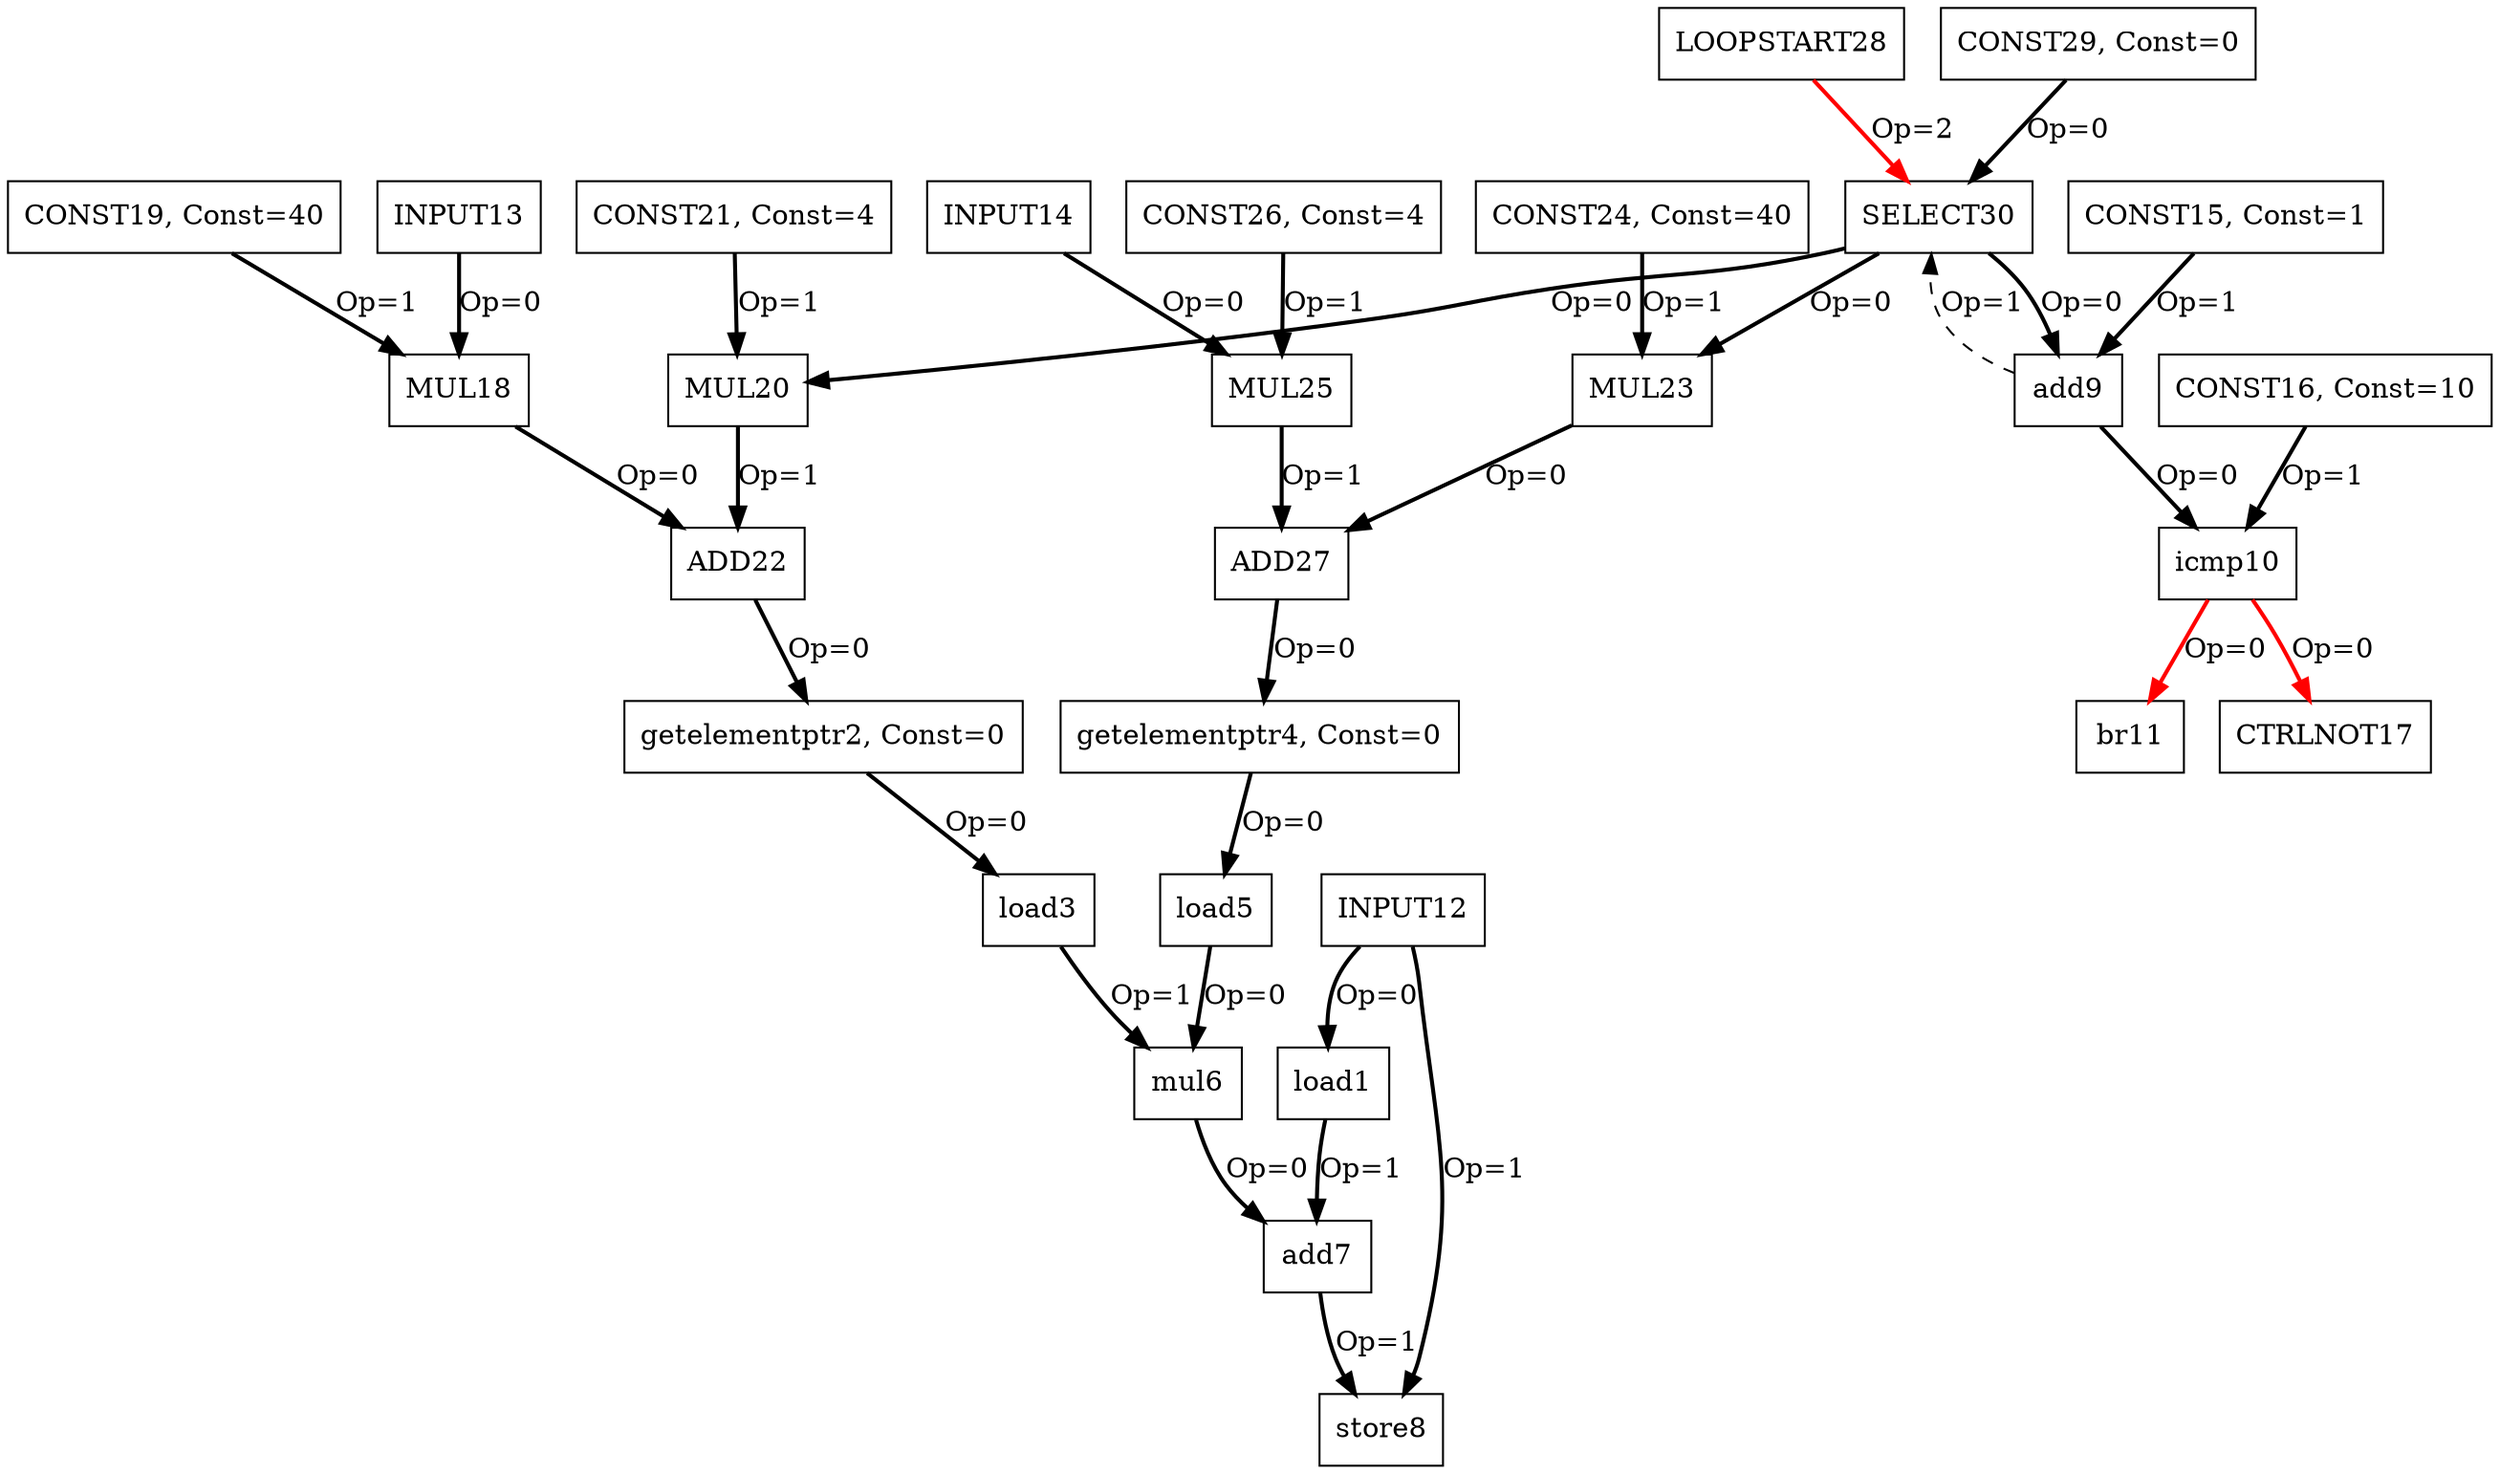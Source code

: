 Digraph G {
load1[label = "load1", shape = box, color = black];
getelementptr2[label = "getelementptr2, Const=0", shape = box, color = black];
load3[label = "load3", shape = box, color = black];
getelementptr4[label = "getelementptr4, Const=0", shape = box, color = black];
load5[label = "load5", shape = box, color = black];
mul6[label = "mul6", shape = box, color = black];
add7[label = "add7", shape = box, color = black];
store8[label = "store8", shape = box, color = black];
add9[label = "add9", shape = box, color = black];
icmp10[label = "icmp10", shape = box, color = black];
br11[label = "br11", shape = box, color = black];
INPUT12[label = "INPUT12", shape = box, color = black];
INPUT13[label = "INPUT13", shape = box, color = black];
INPUT14[label = "INPUT14", shape = box, color = black];
CONST15[label = "CONST15, Const=1", shape = box, color = black];
CONST16[label = "CONST16, Const=10", shape = box, color = black];
CTRLNOT17[label = "CTRLNOT17", shape = box, color = black];
MUL18[label = "MUL18", shape = box, color = black];
CONST19[label = "CONST19, Const=40", shape = box, color = black];
MUL20[label = "MUL20", shape = box, color = black];
CONST21[label = "CONST21, Const=4", shape = box, color = black];
ADD22[label = "ADD22", shape = box, color = black];
MUL23[label = "MUL23", shape = box, color = black];
CONST24[label = "CONST24, Const=40", shape = box, color = black];
MUL25[label = "MUL25", shape = box, color = black];
CONST26[label = "CONST26, Const=4", shape = box, color = black];
ADD27[label = "ADD27", shape = box, color = black];
LOOPSTART28[label = "LOOPSTART28", shape = box, color = black];
CONST29[label = "CONST29, Const=0", shape = box, color = black];
SELECT30[label = "SELECT30", shape = box, color = black];
INPUT12 -> load1[color = black, style = bold, label = "Op=0"];
load1 -> add7[color = black, style = bold, label = "Op=1"];
getelementptr2 -> load3[color = black, style = bold, label = "Op=0"];
load3 -> mul6[color = black, style = bold, label = "Op=1"];
getelementptr4 -> load5[color = black, style = bold, label = "Op=0"];
load5 -> mul6[color = black, style = bold, label = "Op=0"];
mul6 -> add7[color = black, style = bold, label = "Op=0"];
add7 -> store8[color = black, style = bold, label = "Op=1"];
INPUT12 -> store8[color = black, style = bold, label = "Op=1"];
CONST15 -> add9[color = black, style = bold, label = "Op=1"];
add9 -> icmp10[color = black, style = bold, label = "Op=0"];
CONST16 -> icmp10[color = black, style = bold, label = "Op=1"];
icmp10 -> br11[color = red, style = bold, label = "Op=0"];
icmp10 -> CTRLNOT17[color = red, style = bold, label = "Op=0"];
INPUT13 -> MUL18[color = black, style = bold, label = "Op=0"];
CONST19 -> MUL18[color = black, style = bold, label = "Op=1"];
CONST21 -> MUL20[color = black, style = bold, label = "Op=1"];
MUL18 -> ADD22[color = black, style = bold, label = "Op=0"];
MUL20 -> ADD22[color = black, style = bold, label = "Op=1"];
ADD22 -> getelementptr2[color = black, style = bold, label = "Op=0"];
CONST24 -> MUL23[color = black, style = bold, label = "Op=1"];
INPUT14 -> MUL25[color = black, style = bold, label = "Op=0"];
CONST26 -> MUL25[color = black, style = bold, label = "Op=1"];
MUL23 -> ADD27[color = black, style = bold, label = "Op=0"];
MUL25 -> ADD27[color = black, style = bold, label = "Op=1"];
ADD27 -> getelementptr4[color = black, style = bold, label = "Op=0"];
CONST29 -> SELECT30[color = black, style = bold, label = "Op=0"];
add9 -> SELECT30[color = black, style = dashed, label = "Op=1"];
LOOPSTART28 -> SELECT30[color = red, style = bold, label = "Op=2"];
SELECT30 -> add9[color = black, style = bold, label = "Op=0"];
SELECT30 -> MUL20[color = black, style = bold, label = "Op=0"];
SELECT30 -> MUL23[color = black, style = bold, label = "Op=0"];
}

